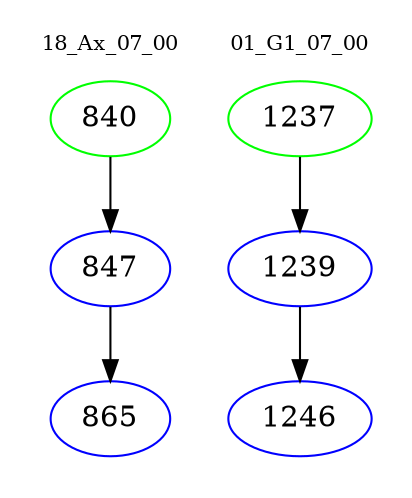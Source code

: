 digraph{
subgraph cluster_0 {
color = white
label = "18_Ax_07_00";
fontsize=10;
T0_840 [label="840", color="green"]
T0_840 -> T0_847 [color="black"]
T0_847 [label="847", color="blue"]
T0_847 -> T0_865 [color="black"]
T0_865 [label="865", color="blue"]
}
subgraph cluster_1 {
color = white
label = "01_G1_07_00";
fontsize=10;
T1_1237 [label="1237", color="green"]
T1_1237 -> T1_1239 [color="black"]
T1_1239 [label="1239", color="blue"]
T1_1239 -> T1_1246 [color="black"]
T1_1246 [label="1246", color="blue"]
}
}
